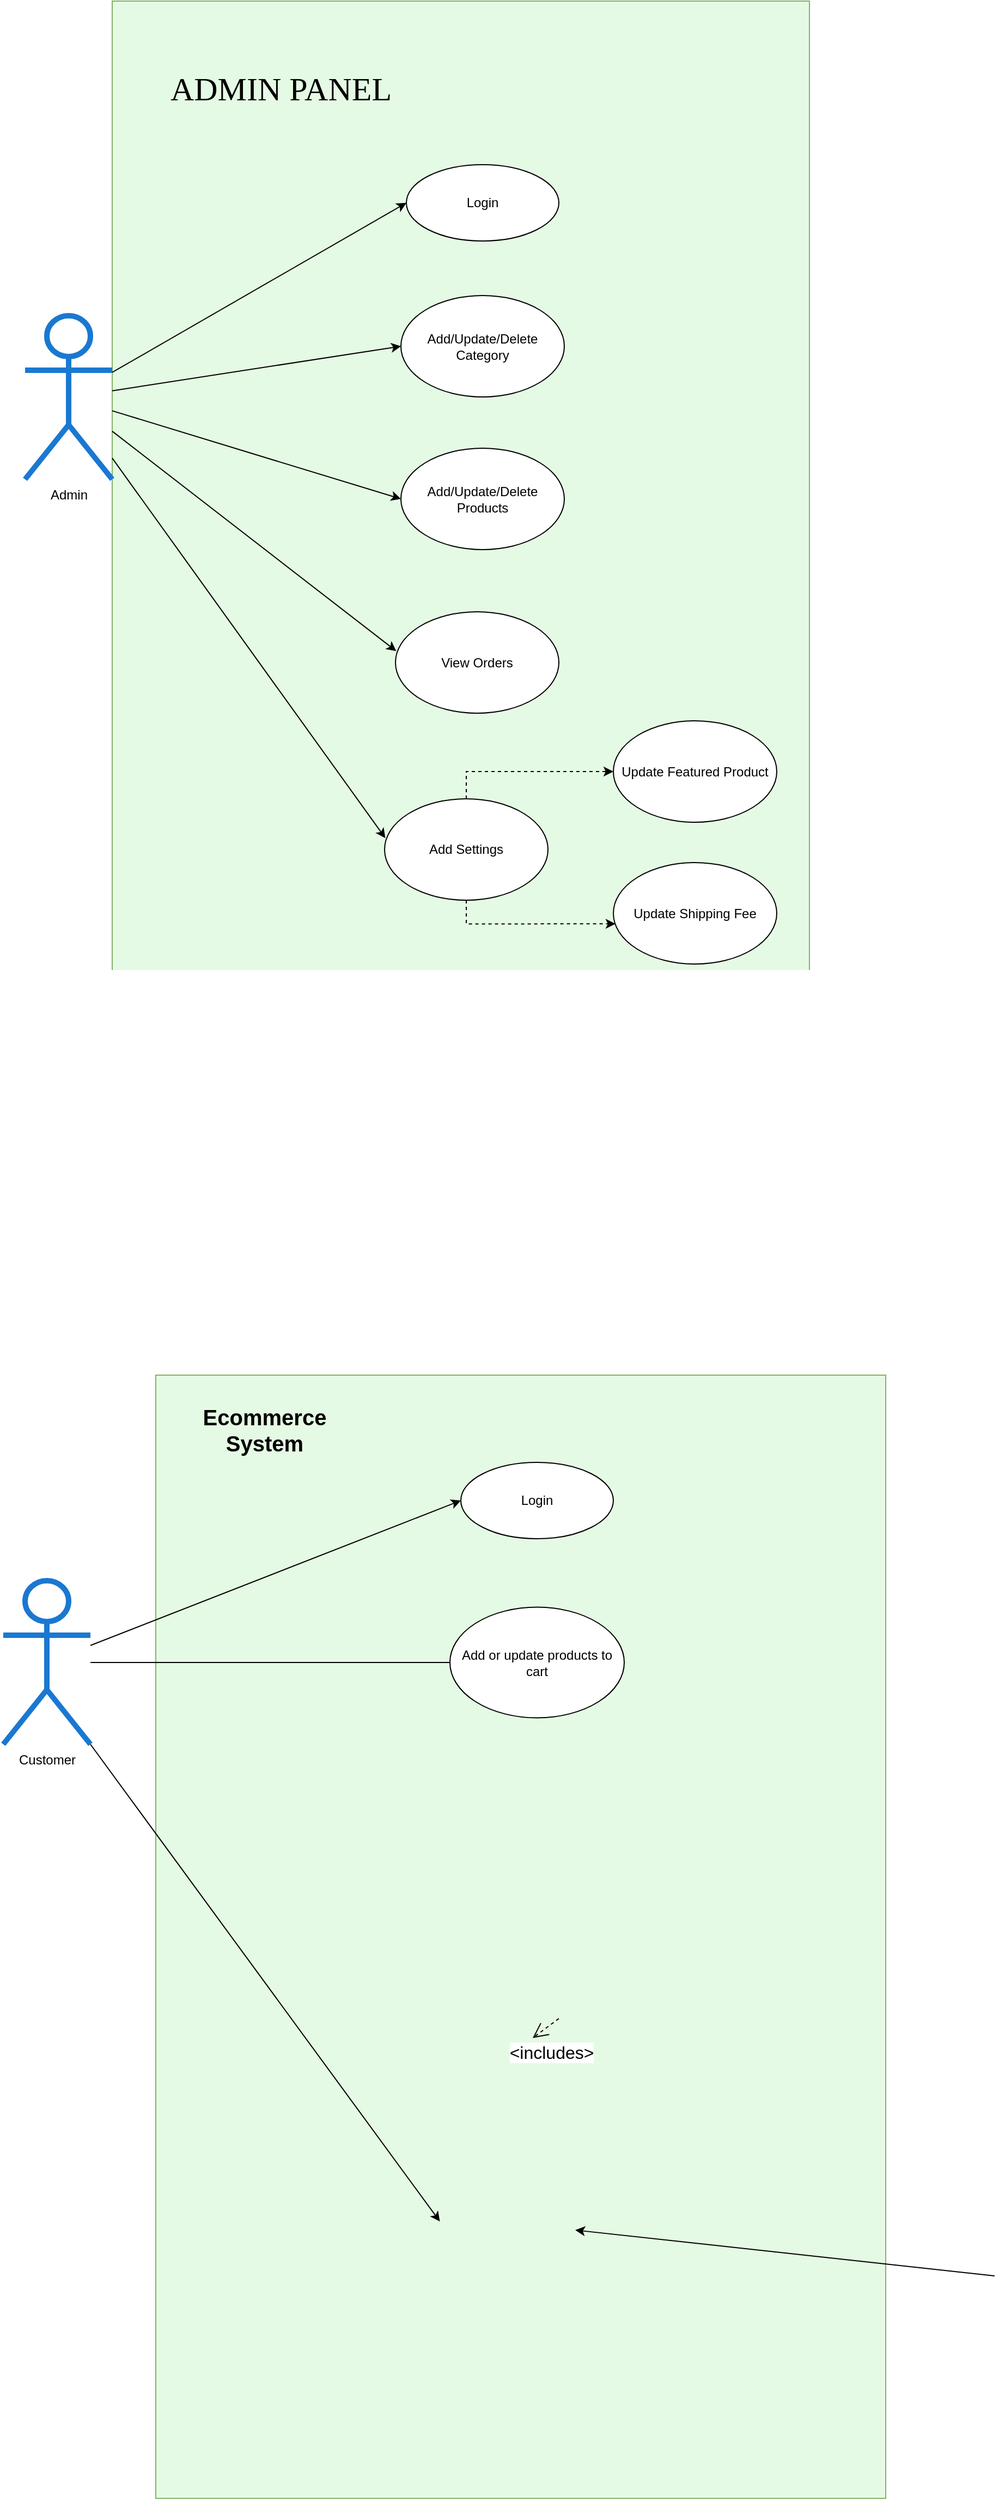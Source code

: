 <mxfile version="21.5.0" type="github">
  <diagram name="Page-1" id="igKEuE6RyJMRjBMo8wGY">
    <mxGraphModel dx="1071" dy="3802" grid="1" gridSize="10" guides="1" tooltips="1" connect="1" arrows="1" fold="1" page="1" pageScale="1" pageWidth="1200" pageHeight="1600" math="0" shadow="0">
      <root>
        <mxCell id="0" />
        <mxCell id="1" parent="0" />
        <mxCell id="2WVy318mOLhB7sXqwARw-7" value="" style="whiteSpace=wrap;html=1;fillColor=#E5FAE4;strokeColor=#82b366;gradientColor=none;" parent="1" vertex="1">
          <mxGeometry x="160" y="-410" width="670" height="1030" as="geometry" />
        </mxCell>
        <mxCell id="2WVy318mOLhB7sXqwARw-1" value="Customer" style="shape=umlActor;verticalLabelPosition=bottom;verticalAlign=top;html=1;outlineConnect=0;strokeColor=#1a78d1;strokeWidth=5;" parent="1" vertex="1">
          <mxGeometry x="20" y="-221.5" width="80" height="150" as="geometry" />
        </mxCell>
        <mxCell id="2WVy318mOLhB7sXqwARw-8" value="Login" style="ellipse;whiteSpace=wrap;html=1;" parent="1" vertex="1">
          <mxGeometry x="440" y="-330" width="140" height="70" as="geometry" />
        </mxCell>
        <mxCell id="2WVy318mOLhB7sXqwARw-12" value="" style="endArrow=classic;html=1;rounded=0;entryX=0;entryY=0.5;entryDx=0;entryDy=0;" parent="1" source="2WVy318mOLhB7sXqwARw-1" target="2WVy318mOLhB7sXqwARw-8" edge="1">
          <mxGeometry width="50" height="50" relative="1" as="geometry">
            <mxPoint x="150" y="-210" as="sourcePoint" />
            <mxPoint x="200" y="-260" as="targetPoint" />
          </mxGeometry>
        </mxCell>
        <mxCell id="2WVy318mOLhB7sXqwARw-15" value="" style="endArrow=classic;html=1;rounded=0;entryX=0;entryY=0.5;entryDx=0;entryDy=0;" parent="1" source="2WVy318mOLhB7sXqwARw-1" edge="1">
          <mxGeometry width="50" height="50" relative="1" as="geometry">
            <mxPoint x="150" y="-110" as="sourcePoint" />
            <mxPoint x="440.0" y="-146.5" as="targetPoint" />
          </mxGeometry>
        </mxCell>
        <mxCell id="2WVy318mOLhB7sXqwARw-28" value="" style="endArrow=classic;html=1;rounded=0;entryX=0.005;entryY=0.388;entryDx=0;entryDy=0;entryPerimeter=0;" parent="1" edge="1">
          <mxGeometry width="50" height="50" relative="1" as="geometry">
            <mxPoint x="100" y="-71.5" as="sourcePoint" />
            <mxPoint x="420.75" y="366.084" as="targetPoint" />
          </mxGeometry>
        </mxCell>
        <mxCell id="2WVy318mOLhB7sXqwARw-32" value="" style="endArrow=classic;html=1;rounded=0;entryX=1;entryY=0.5;entryDx=0;entryDy=0;" parent="1" target="2WVy318mOLhB7sXqwARw-30" edge="1">
          <mxGeometry width="50" height="50" relative="1" as="geometry">
            <mxPoint x="930" y="415.974" as="sourcePoint" />
            <mxPoint x="545" y="374" as="targetPoint" />
          </mxGeometry>
        </mxCell>
        <mxCell id="2WVy318mOLhB7sXqwARw-33" value="Ecommerce System" style="text;html=1;strokeColor=none;fillColor=none;align=center;verticalAlign=middle;whiteSpace=wrap;rounded=0;fontSize=20;fontStyle=1" parent="1" vertex="1">
          <mxGeometry x="240" y="-370" width="40" height="20" as="geometry" />
        </mxCell>
        <mxCell id="2WVy318mOLhB7sXqwARw-35" value="&amp;lt;includes&amp;gt;" style="endArrow=open;endSize=12;dashed=1;html=1;rounded=0;exitX=0.5;exitY=1;exitDx=0;exitDy=0;fontSize=16;" parent="1" source="2WVy318mOLhB7sXqwARw-23" edge="1">
          <mxGeometry x="0.652" y="22" width="160" relative="1" as="geometry">
            <mxPoint x="530" y="180" as="sourcePoint" />
            <mxPoint x="505.96" y="197.823" as="targetPoint" />
            <mxPoint y="-1" as="offset" />
          </mxGeometry>
        </mxCell>
        <mxCell id="FOp-FHEVq5P7CfQ6BhnO-1" value="" style="whiteSpace=wrap;html=1;fillColor=#E5FAE4;strokeColor=#82b366;gradientColor=none;" vertex="1" parent="1">
          <mxGeometry x="120" y="-1670" width="640" height="920" as="geometry" />
        </mxCell>
        <mxCell id="FOp-FHEVq5P7CfQ6BhnO-2" value="Admin" style="shape=umlActor;verticalLabelPosition=bottom;verticalAlign=top;html=1;outlineConnect=0;strokeColor=#1a78d1;strokeWidth=5;" vertex="1" parent="1">
          <mxGeometry x="40" y="-1381.5" width="80" height="150" as="geometry" />
        </mxCell>
        <mxCell id="FOp-FHEVq5P7CfQ6BhnO-5" value="Login" style="ellipse;whiteSpace=wrap;html=1;" vertex="1" parent="1">
          <mxGeometry x="390" y="-1520" width="140" height="70" as="geometry" />
        </mxCell>
        <mxCell id="FOp-FHEVq5P7CfQ6BhnO-6" value="" style="endArrow=classic;html=1;rounded=0;entryX=0;entryY=0.5;entryDx=0;entryDy=0;" edge="1" parent="1" source="FOp-FHEVq5P7CfQ6BhnO-2" target="FOp-FHEVq5P7CfQ6BhnO-5">
          <mxGeometry width="50" height="50" relative="1" as="geometry">
            <mxPoint x="170" y="-1370" as="sourcePoint" />
            <mxPoint x="220" y="-1420" as="targetPoint" />
          </mxGeometry>
        </mxCell>
        <mxCell id="FOp-FHEVq5P7CfQ6BhnO-8" value="Add/Update/Delete Category" style="ellipse;whiteSpace=wrap;html=1;" vertex="1" parent="1">
          <mxGeometry x="385" y="-1400" width="150" height="93" as="geometry" />
        </mxCell>
        <mxCell id="FOp-FHEVq5P7CfQ6BhnO-9" value="" style="endArrow=classic;html=1;rounded=0;entryX=0;entryY=0.5;entryDx=0;entryDy=0;" edge="1" parent="1" source="FOp-FHEVq5P7CfQ6BhnO-2" target="FOp-FHEVq5P7CfQ6BhnO-8">
          <mxGeometry width="50" height="50" relative="1" as="geometry">
            <mxPoint x="170" y="-1270" as="sourcePoint" />
            <mxPoint x="220" y="-1323" as="targetPoint" />
          </mxGeometry>
        </mxCell>
        <mxCell id="FOp-FHEVq5P7CfQ6BhnO-10" value="Add/Update/Delete Products" style="ellipse;whiteSpace=wrap;html=1;" vertex="1" parent="1">
          <mxGeometry x="385" y="-1260" width="150" height="93" as="geometry" />
        </mxCell>
        <mxCell id="FOp-FHEVq5P7CfQ6BhnO-11" value="" style="endArrow=classic;html=1;rounded=0;entryX=0;entryY=0.5;entryDx=0;entryDy=0;" edge="1" parent="1" source="FOp-FHEVq5P7CfQ6BhnO-2" target="FOp-FHEVq5P7CfQ6BhnO-10">
          <mxGeometry width="50" height="50" relative="1" as="geometry">
            <mxPoint x="160" y="-1236" as="sourcePoint" />
            <mxPoint x="210" y="-1210" as="targetPoint" />
          </mxGeometry>
        </mxCell>
        <mxCell id="FOp-FHEVq5P7CfQ6BhnO-13" value="View Orders" style="ellipse;whiteSpace=wrap;html=1;" vertex="1" parent="1">
          <mxGeometry x="380" y="-1110" width="150" height="93" as="geometry" />
        </mxCell>
        <mxCell id="FOp-FHEVq5P7CfQ6BhnO-14" value="" style="endArrow=classic;html=1;rounded=0;entryX=0.005;entryY=0.388;entryDx=0;entryDy=0;entryPerimeter=0;" edge="1" parent="1" target="FOp-FHEVq5P7CfQ6BhnO-13" source="FOp-FHEVq5P7CfQ6BhnO-2">
          <mxGeometry width="50" height="50" relative="1" as="geometry">
            <mxPoint x="120" y="-1231.5" as="sourcePoint" />
            <mxPoint x="170" y="-1281.5" as="targetPoint" />
          </mxGeometry>
        </mxCell>
        <mxCell id="FOp-FHEVq5P7CfQ6BhnO-19" value="ADMIN PANEL" style="text;html=1;strokeColor=none;fillColor=none;align=center;verticalAlign=middle;whiteSpace=wrap;rounded=0;fontSize=30;fontStyle=0;fontFamily=Verdana;" vertex="1" parent="1">
          <mxGeometry x="160" y="-1600" width="230" height="20" as="geometry" />
        </mxCell>
        <mxCell id="FOp-FHEVq5P7CfQ6BhnO-30" style="edgeStyle=orthogonalEdgeStyle;rounded=0;orthogonalLoop=1;jettySize=auto;html=1;exitX=0.5;exitY=1;exitDx=0;exitDy=0;entryX=0.013;entryY=0.604;entryDx=0;entryDy=0;entryPerimeter=0;dashed=1;" edge="1" parent="1" source="FOp-FHEVq5P7CfQ6BhnO-23" target="FOp-FHEVq5P7CfQ6BhnO-26">
          <mxGeometry relative="1" as="geometry" />
        </mxCell>
        <mxCell id="FOp-FHEVq5P7CfQ6BhnO-31" style="edgeStyle=orthogonalEdgeStyle;rounded=0;orthogonalLoop=1;jettySize=auto;html=1;exitX=0.5;exitY=0;exitDx=0;exitDy=0;entryX=0;entryY=0.5;entryDx=0;entryDy=0;strokeColor=default;dashed=1;" edge="1" parent="1" source="FOp-FHEVq5P7CfQ6BhnO-23" target="FOp-FHEVq5P7CfQ6BhnO-25">
          <mxGeometry relative="1" as="geometry" />
        </mxCell>
        <mxCell id="FOp-FHEVq5P7CfQ6BhnO-23" value="Add Settings" style="ellipse;whiteSpace=wrap;html=1;" vertex="1" parent="1">
          <mxGeometry x="370" y="-938.5" width="150" height="93" as="geometry" />
        </mxCell>
        <mxCell id="FOp-FHEVq5P7CfQ6BhnO-24" value="" style="endArrow=classic;html=1;rounded=0;entryX=0.005;entryY=0.388;entryDx=0;entryDy=0;entryPerimeter=0;" edge="1" parent="1" target="FOp-FHEVq5P7CfQ6BhnO-23" source="FOp-FHEVq5P7CfQ6BhnO-2">
          <mxGeometry width="50" height="50" relative="1" as="geometry">
            <mxPoint x="120" y="-1220" as="sourcePoint" />
            <mxPoint x="160" y="-1110" as="targetPoint" />
          </mxGeometry>
        </mxCell>
        <mxCell id="FOp-FHEVq5P7CfQ6BhnO-25" value="Update Featured Product" style="ellipse;html=1;whiteSpace=wrap;" vertex="1" parent="1">
          <mxGeometry x="580" y="-1010" width="150" height="93" as="geometry" />
        </mxCell>
        <mxCell id="FOp-FHEVq5P7CfQ6BhnO-26" value="Update Shipping Fee" style="ellipse;whiteSpace=wrap;html=1;" vertex="1" parent="1">
          <mxGeometry x="580" y="-880" width="150" height="93" as="geometry" />
        </mxCell>
        <mxCell id="FOp-FHEVq5P7CfQ6BhnO-41" value="Add or update products to cart" style="ellipse;whiteSpace=wrap;html=1;" vertex="1" parent="1">
          <mxGeometry x="430" y="-197.25" width="160" height="101.5" as="geometry" />
        </mxCell>
      </root>
    </mxGraphModel>
  </diagram>
</mxfile>
